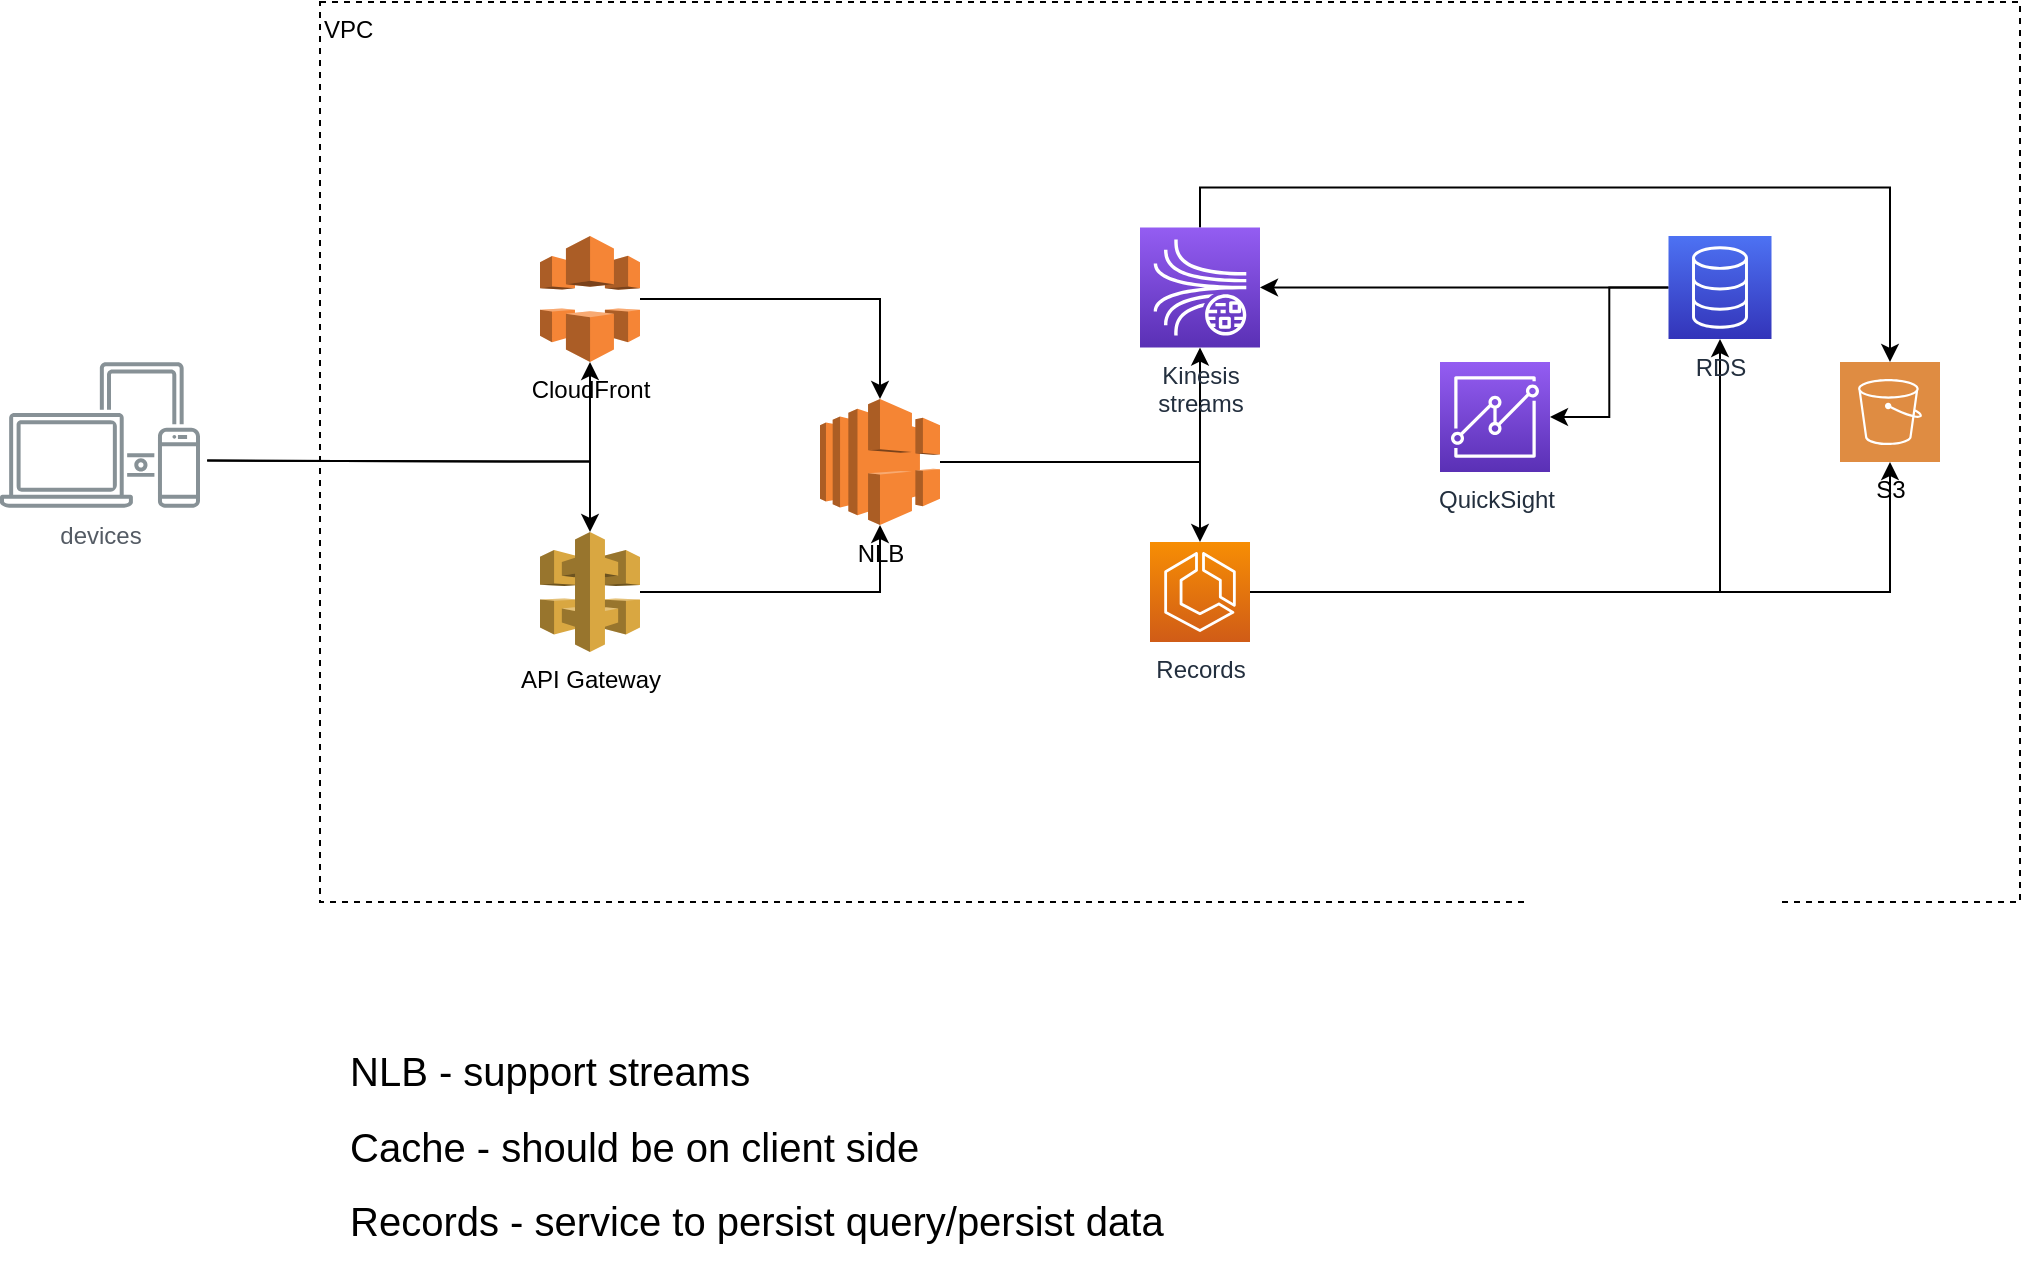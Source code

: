 <mxfile version="21.0.2" type="github">
  <diagram name="Page-1" id="z6lLjTpaeQ0bqUG-XqMh">
    <mxGraphModel dx="2189" dy="769" grid="1" gridSize="10" guides="1" tooltips="1" connect="1" arrows="1" fold="1" page="1" pageScale="1" pageWidth="827" pageHeight="1169" math="0" shadow="0">
      <root>
        <mxCell id="0" />
        <mxCell id="1" parent="0" />
        <mxCell id="lBMiLJg9JPvr9cd72-E2-2" value="VPC" style="rounded=0;whiteSpace=wrap;html=1;verticalAlign=top;dashed=1;align=left;" vertex="1" parent="1">
          <mxGeometry x="140" y="40" width="850" height="450" as="geometry" />
        </mxCell>
        <mxCell id="lBMiLJg9JPvr9cd72-E2-4" style="edgeStyle=orthogonalEdgeStyle;rounded=0;orthogonalLoop=1;jettySize=auto;html=1;" edge="1" parent="1" source="lBMiLJg9JPvr9cd72-E2-5" target="lBMiLJg9JPvr9cd72-E2-7">
          <mxGeometry relative="1" as="geometry" />
        </mxCell>
        <mxCell id="lBMiLJg9JPvr9cd72-E2-5" value="CloudFront" style="outlineConnect=0;dashed=0;verticalLabelPosition=bottom;verticalAlign=top;align=center;html=1;shape=mxgraph.aws3.cloudfront;fillColor=#F58536;gradientColor=none;" vertex="1" parent="1">
          <mxGeometry x="250" y="157" width="50" height="63" as="geometry" />
        </mxCell>
        <mxCell id="lBMiLJg9JPvr9cd72-E2-6" style="edgeStyle=orthogonalEdgeStyle;rounded=0;orthogonalLoop=1;jettySize=auto;html=1;" edge="1" parent="1" source="lBMiLJg9JPvr9cd72-E2-7" target="lBMiLJg9JPvr9cd72-E2-27">
          <mxGeometry relative="1" as="geometry">
            <mxPoint x="510" y="270" as="targetPoint" />
          </mxGeometry>
        </mxCell>
        <mxCell id="lBMiLJg9JPvr9cd72-E2-32" style="edgeStyle=orthogonalEdgeStyle;rounded=0;orthogonalLoop=1;jettySize=auto;html=1;" edge="1" parent="1" source="lBMiLJg9JPvr9cd72-E2-7" target="lBMiLJg9JPvr9cd72-E2-14">
          <mxGeometry relative="1" as="geometry" />
        </mxCell>
        <mxCell id="lBMiLJg9JPvr9cd72-E2-7" value="NLB" style="outlineConnect=0;dashed=0;verticalLabelPosition=bottom;verticalAlign=top;align=center;html=1;shape=mxgraph.aws3.elastic_load_balancing;fillColor=#F58534;gradientColor=none;" vertex="1" parent="1">
          <mxGeometry x="390" y="238.5" width="60" height="63" as="geometry" />
        </mxCell>
        <mxCell id="lBMiLJg9JPvr9cd72-E2-8" style="edgeStyle=orthogonalEdgeStyle;rounded=0;orthogonalLoop=1;jettySize=auto;html=1;entryX=0.5;entryY=1;entryDx=0;entryDy=0;entryPerimeter=0;" edge="1" parent="1" source="lBMiLJg9JPvr9cd72-E2-9" target="lBMiLJg9JPvr9cd72-E2-7">
          <mxGeometry relative="1" as="geometry" />
        </mxCell>
        <mxCell id="lBMiLJg9JPvr9cd72-E2-9" value="API Gateway" style="outlineConnect=0;dashed=0;verticalLabelPosition=bottom;verticalAlign=top;align=center;html=1;shape=mxgraph.aws3.api_gateway;fillColor=#D9A741;gradientColor=none;" vertex="1" parent="1">
          <mxGeometry x="250" y="305" width="50" height="60" as="geometry" />
        </mxCell>
        <mxCell id="lBMiLJg9JPvr9cd72-E2-33" style="edgeStyle=orthogonalEdgeStyle;rounded=0;orthogonalLoop=1;jettySize=auto;html=1;" edge="1" parent="1" source="lBMiLJg9JPvr9cd72-E2-14" target="lBMiLJg9JPvr9cd72-E2-30">
          <mxGeometry relative="1" as="geometry" />
        </mxCell>
        <mxCell id="lBMiLJg9JPvr9cd72-E2-34" style="edgeStyle=orthogonalEdgeStyle;rounded=0;orthogonalLoop=1;jettySize=auto;html=1;entryX=0.5;entryY=1;entryDx=0;entryDy=0;entryPerimeter=0;" edge="1" parent="1" source="lBMiLJg9JPvr9cd72-E2-14" target="lBMiLJg9JPvr9cd72-E2-17">
          <mxGeometry relative="1" as="geometry" />
        </mxCell>
        <mxCell id="lBMiLJg9JPvr9cd72-E2-14" value="Records" style="sketch=0;points=[[0,0,0],[0.25,0,0],[0.5,0,0],[0.75,0,0],[1,0,0],[0,1,0],[0.25,1,0],[0.5,1,0],[0.75,1,0],[1,1,0],[0,0.25,0],[0,0.5,0],[0,0.75,0],[1,0.25,0],[1,0.5,0],[1,0.75,0]];outlineConnect=0;fontColor=#232F3E;gradientColor=#F78E04;gradientDirection=north;fillColor=#D05C17;strokeColor=#ffffff;dashed=0;verticalLabelPosition=bottom;verticalAlign=top;align=center;html=1;fontSize=12;fontStyle=0;aspect=fixed;shape=mxgraph.aws4.resourceIcon;resIcon=mxgraph.aws4.ecs;" vertex="1" parent="1">
          <mxGeometry x="555" y="310" width="50" height="50" as="geometry" />
        </mxCell>
        <mxCell id="lBMiLJg9JPvr9cd72-E2-29" style="edgeStyle=orthogonalEdgeStyle;rounded=0;orthogonalLoop=1;jettySize=auto;html=1;entryX=1;entryY=0.5;entryDx=0;entryDy=0;entryPerimeter=0;" edge="1" parent="1" source="lBMiLJg9JPvr9cd72-E2-17" target="lBMiLJg9JPvr9cd72-E2-27">
          <mxGeometry relative="1" as="geometry" />
        </mxCell>
        <mxCell id="lBMiLJg9JPvr9cd72-E2-38" style="edgeStyle=orthogonalEdgeStyle;rounded=0;orthogonalLoop=1;jettySize=auto;html=1;entryX=1;entryY=0.5;entryDx=0;entryDy=0;entryPerimeter=0;" edge="1" parent="1" source="lBMiLJg9JPvr9cd72-E2-17" target="lBMiLJg9JPvr9cd72-E2-35">
          <mxGeometry relative="1" as="geometry" />
        </mxCell>
        <mxCell id="lBMiLJg9JPvr9cd72-E2-17" value="RDS" style="sketch=0;points=[[0,0,0],[0.25,0,0],[0.5,0,0],[0.75,0,0],[1,0,0],[0,1,0],[0.25,1,0],[0.5,1,0],[0.75,1,0],[1,1,0],[0,0.25,0],[0,0.5,0],[0,0.75,0],[1,0.25,0],[1,0.5,0],[1,0.75,0]];outlineConnect=0;fontColor=#232F3E;gradientColor=#4D72F3;gradientDirection=north;fillColor=#3334B9;strokeColor=#ffffff;dashed=0;verticalLabelPosition=bottom;verticalAlign=top;align=center;html=1;fontSize=12;fontStyle=0;aspect=fixed;shape=mxgraph.aws4.resourceIcon;resIcon=mxgraph.aws4.database;" vertex="1" parent="1">
          <mxGeometry x="814.25" y="157" width="51.5" height="51.5" as="geometry" />
        </mxCell>
        <mxCell id="lBMiLJg9JPvr9cd72-E2-20" style="edgeStyle=orthogonalEdgeStyle;rounded=0;orthogonalLoop=1;jettySize=auto;html=1;" edge="1" parent="1" target="lBMiLJg9JPvr9cd72-E2-5">
          <mxGeometry relative="1" as="geometry">
            <mxPoint x="83.6" y="269.3" as="sourcePoint" />
          </mxGeometry>
        </mxCell>
        <mxCell id="lBMiLJg9JPvr9cd72-E2-21" style="edgeStyle=orthogonalEdgeStyle;rounded=0;orthogonalLoop=1;jettySize=auto;html=1;" edge="1" parent="1" target="lBMiLJg9JPvr9cd72-E2-9">
          <mxGeometry relative="1" as="geometry">
            <mxPoint x="83.6" y="269.3" as="sourcePoint" />
          </mxGeometry>
        </mxCell>
        <mxCell id="lBMiLJg9JPvr9cd72-E2-26" value="&lt;h1 style=&quot;font-size: 20px;&quot;&gt;&lt;span style=&quot;font-weight: normal; font-size: 20px;&quot;&gt;NLB - support streams&lt;/span&gt;&lt;/h1&gt;&lt;h1 style=&quot;font-size: 20px;&quot;&gt;&lt;span style=&quot;font-weight: normal; font-size: 20px;&quot;&gt;&lt;/span&gt;&lt;span style=&quot;font-weight: normal;&quot;&gt;Cache - should be on client side&lt;/span&gt;&lt;/h1&gt;&lt;div&gt;Records - service to persist query/persist data&lt;br&gt;&lt;/div&gt;" style="text;html=1;strokeColor=none;fillColor=none;spacing=5;spacingTop=-20;whiteSpace=wrap;overflow=hidden;rounded=0;fontSize=20;" vertex="1" parent="1">
          <mxGeometry x="150" y="560" width="570" height="120" as="geometry" />
        </mxCell>
        <mxCell id="lBMiLJg9JPvr9cd72-E2-31" style="edgeStyle=orthogonalEdgeStyle;rounded=0;orthogonalLoop=1;jettySize=auto;html=1;exitX=0.5;exitY=0;exitDx=0;exitDy=0;exitPerimeter=0;" edge="1" parent="1" source="lBMiLJg9JPvr9cd72-E2-27" target="lBMiLJg9JPvr9cd72-E2-30">
          <mxGeometry relative="1" as="geometry" />
        </mxCell>
        <mxCell id="lBMiLJg9JPvr9cd72-E2-27" value="Kinesis &lt;br&gt;streams" style="sketch=0;points=[[0,0,0],[0.25,0,0],[0.5,0,0],[0.75,0,0],[1,0,0],[0,1,0],[0.25,1,0],[0.5,1,0],[0.75,1,0],[1,1,0],[0,0.25,0],[0,0.5,0],[0,0.75,0],[1,0.25,0],[1,0.5,0],[1,0.75,0]];outlineConnect=0;fontColor=#232F3E;gradientColor=#945DF2;gradientDirection=north;fillColor=#5A30B5;strokeColor=#ffffff;dashed=0;verticalLabelPosition=bottom;verticalAlign=top;align=center;html=1;fontSize=12;fontStyle=0;aspect=fixed;shape=mxgraph.aws4.resourceIcon;resIcon=mxgraph.aws4.kinesis_data_streams;" vertex="1" parent="1">
          <mxGeometry x="550" y="152.75" width="60" height="60" as="geometry" />
        </mxCell>
        <mxCell id="lBMiLJg9JPvr9cd72-E2-30" value="S3" style="sketch=0;pointerEvents=1;shadow=0;dashed=0;html=1;strokeColor=none;fillColor=#DF8C42;labelPosition=center;verticalLabelPosition=bottom;verticalAlign=top;align=center;outlineConnect=0;shape=mxgraph.veeam2.aws_s3;" vertex="1" parent="1">
          <mxGeometry x="900" y="220" width="50" height="50" as="geometry" />
        </mxCell>
        <mxCell id="lBMiLJg9JPvr9cd72-E2-35" value="QuickSight" style="sketch=0;points=[[0,0,0],[0.25,0,0],[0.5,0,0],[0.75,0,0],[1,0,0],[0,1,0],[0.25,1,0],[0.5,1,0],[0.75,1,0],[1,1,0],[0,0.25,0],[0,0.5,0],[0,0.75,0],[1,0.25,0],[1,0.5,0],[1,0.75,0]];outlineConnect=0;fontColor=#232F3E;gradientColor=#945DF2;gradientDirection=north;fillColor=#5A30B5;strokeColor=#ffffff;dashed=0;verticalLabelPosition=bottom;verticalAlign=top;align=center;html=1;fontSize=12;fontStyle=0;aspect=fixed;shape=mxgraph.aws4.resourceIcon;resIcon=mxgraph.aws4.quicksight;" vertex="1" parent="1">
          <mxGeometry x="700" y="220" width="55" height="55" as="geometry" />
        </mxCell>
        <mxCell id="lBMiLJg9JPvr9cd72-E2-39" value="devices" style="sketch=0;outlineConnect=0;gradientColor=none;fontColor=#545B64;strokeColor=none;fillColor=#879196;dashed=0;verticalLabelPosition=bottom;verticalAlign=top;align=center;html=1;fontSize=12;fontStyle=0;aspect=fixed;shape=mxgraph.aws4.illustration_devices;pointerEvents=1" vertex="1" parent="1">
          <mxGeometry x="-20" y="220" width="100" height="73" as="geometry" />
        </mxCell>
      </root>
    </mxGraphModel>
  </diagram>
</mxfile>
